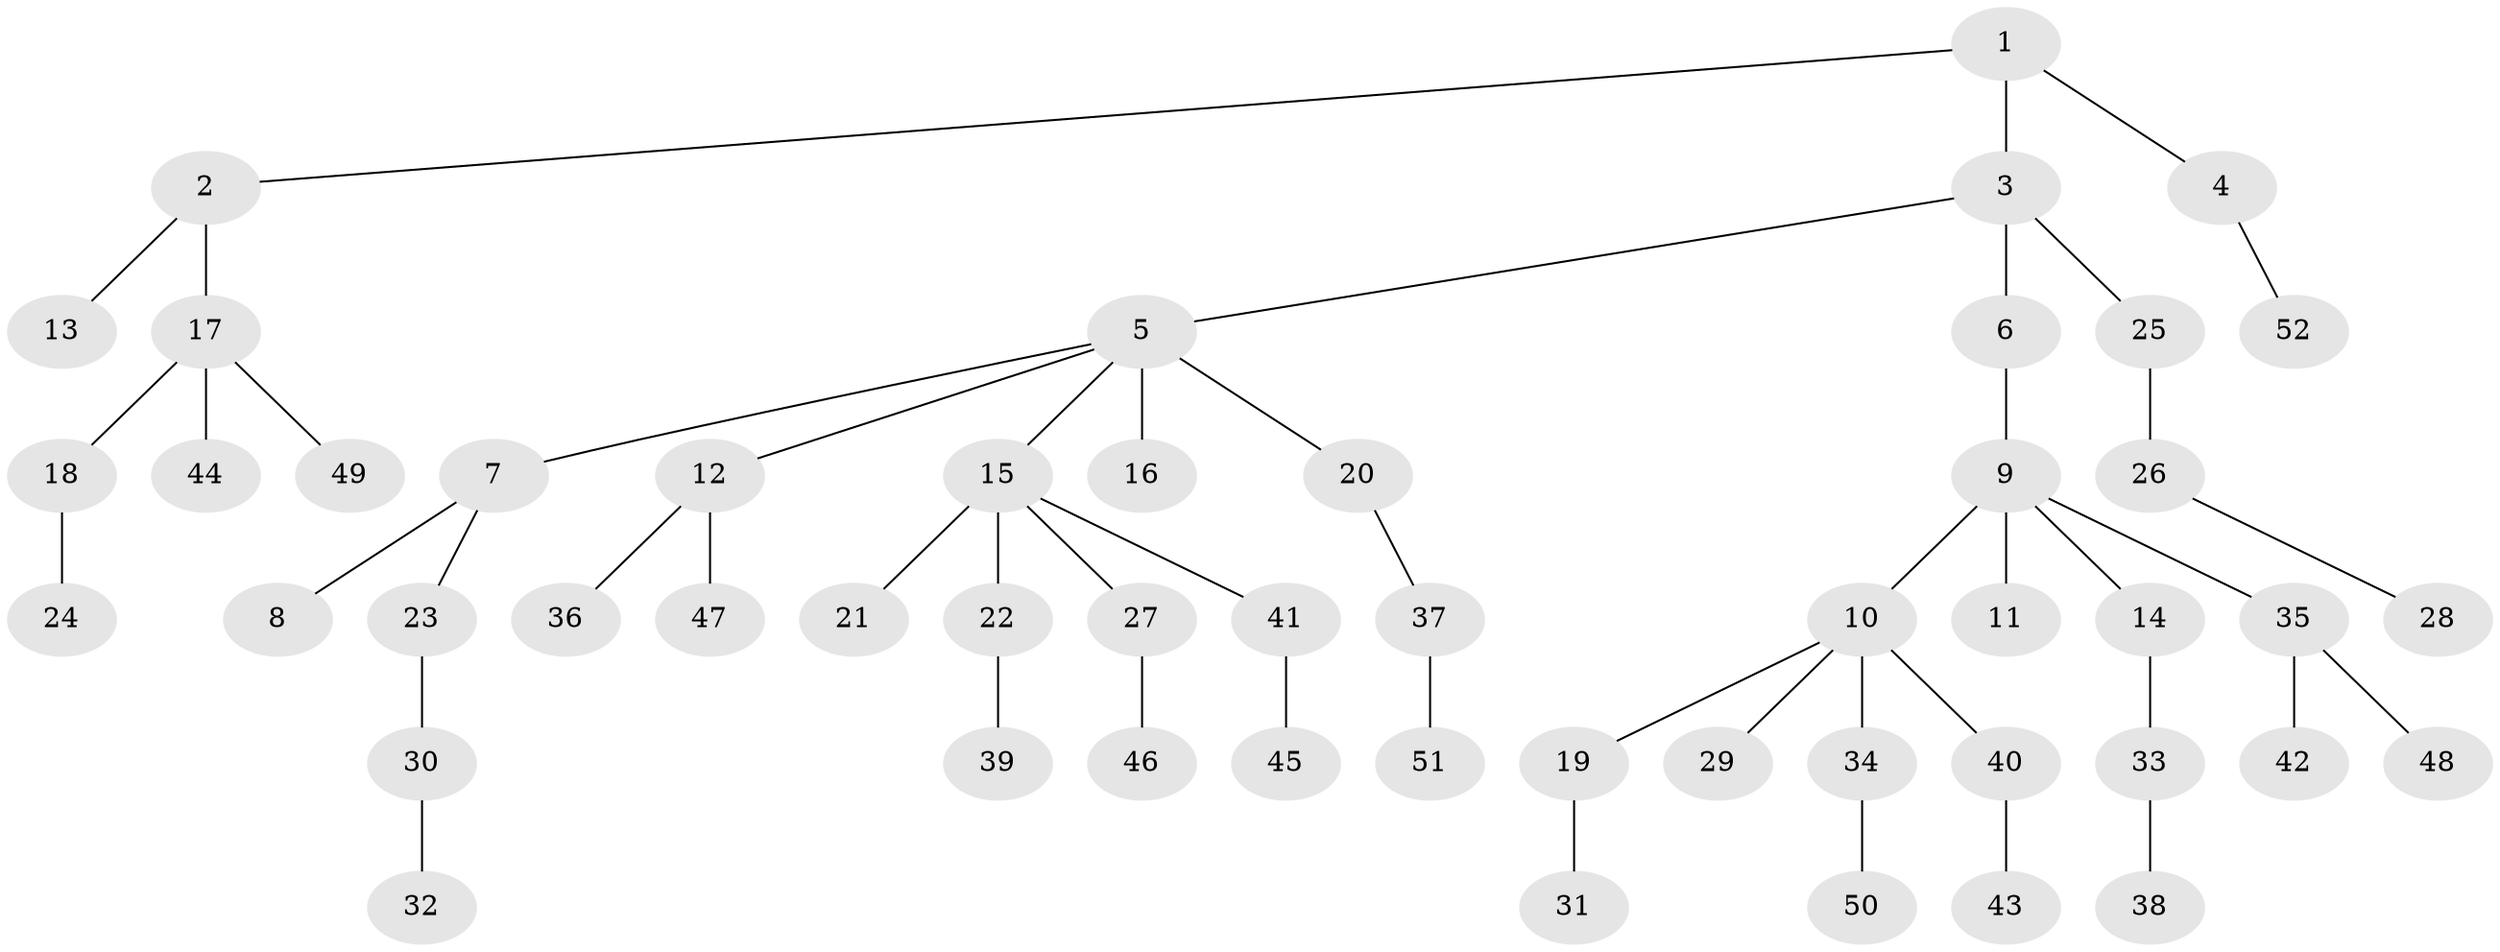 // original degree distribution, {4: 0.09, 5: 0.01, 3: 0.11, 10: 0.01, 2: 0.25, 1: 0.51, 6: 0.01, 7: 0.01}
// Generated by graph-tools (version 1.1) at 2025/36/03/09/25 02:36:54]
// undirected, 52 vertices, 51 edges
graph export_dot {
graph [start="1"]
  node [color=gray90,style=filled];
  1;
  2;
  3;
  4;
  5;
  6;
  7;
  8;
  9;
  10;
  11;
  12;
  13;
  14;
  15;
  16;
  17;
  18;
  19;
  20;
  21;
  22;
  23;
  24;
  25;
  26;
  27;
  28;
  29;
  30;
  31;
  32;
  33;
  34;
  35;
  36;
  37;
  38;
  39;
  40;
  41;
  42;
  43;
  44;
  45;
  46;
  47;
  48;
  49;
  50;
  51;
  52;
  1 -- 2 [weight=1.0];
  1 -- 3 [weight=1.0];
  1 -- 4 [weight=1.0];
  2 -- 13 [weight=1.0];
  2 -- 17 [weight=1.0];
  3 -- 5 [weight=1.0];
  3 -- 6 [weight=1.0];
  3 -- 25 [weight=1.0];
  4 -- 52 [weight=1.0];
  5 -- 7 [weight=1.0];
  5 -- 12 [weight=1.0];
  5 -- 15 [weight=1.0];
  5 -- 16 [weight=4.0];
  5 -- 20 [weight=1.0];
  6 -- 9 [weight=1.0];
  7 -- 8 [weight=1.0];
  7 -- 23 [weight=1.0];
  9 -- 10 [weight=1.0];
  9 -- 11 [weight=1.0];
  9 -- 14 [weight=1.0];
  9 -- 35 [weight=1.0];
  10 -- 19 [weight=1.0];
  10 -- 29 [weight=1.0];
  10 -- 34 [weight=1.0];
  10 -- 40 [weight=1.0];
  12 -- 36 [weight=1.0];
  12 -- 47 [weight=1.0];
  14 -- 33 [weight=2.0];
  15 -- 21 [weight=1.0];
  15 -- 22 [weight=2.0];
  15 -- 27 [weight=1.0];
  15 -- 41 [weight=1.0];
  17 -- 18 [weight=2.0];
  17 -- 44 [weight=1.0];
  17 -- 49 [weight=1.0];
  18 -- 24 [weight=1.0];
  19 -- 31 [weight=1.0];
  20 -- 37 [weight=1.0];
  22 -- 39 [weight=1.0];
  23 -- 30 [weight=2.0];
  25 -- 26 [weight=2.0];
  26 -- 28 [weight=1.0];
  27 -- 46 [weight=1.0];
  30 -- 32 [weight=1.0];
  33 -- 38 [weight=1.0];
  34 -- 50 [weight=1.0];
  35 -- 42 [weight=2.0];
  35 -- 48 [weight=1.0];
  37 -- 51 [weight=1.0];
  40 -- 43 [weight=1.0];
  41 -- 45 [weight=1.0];
}
